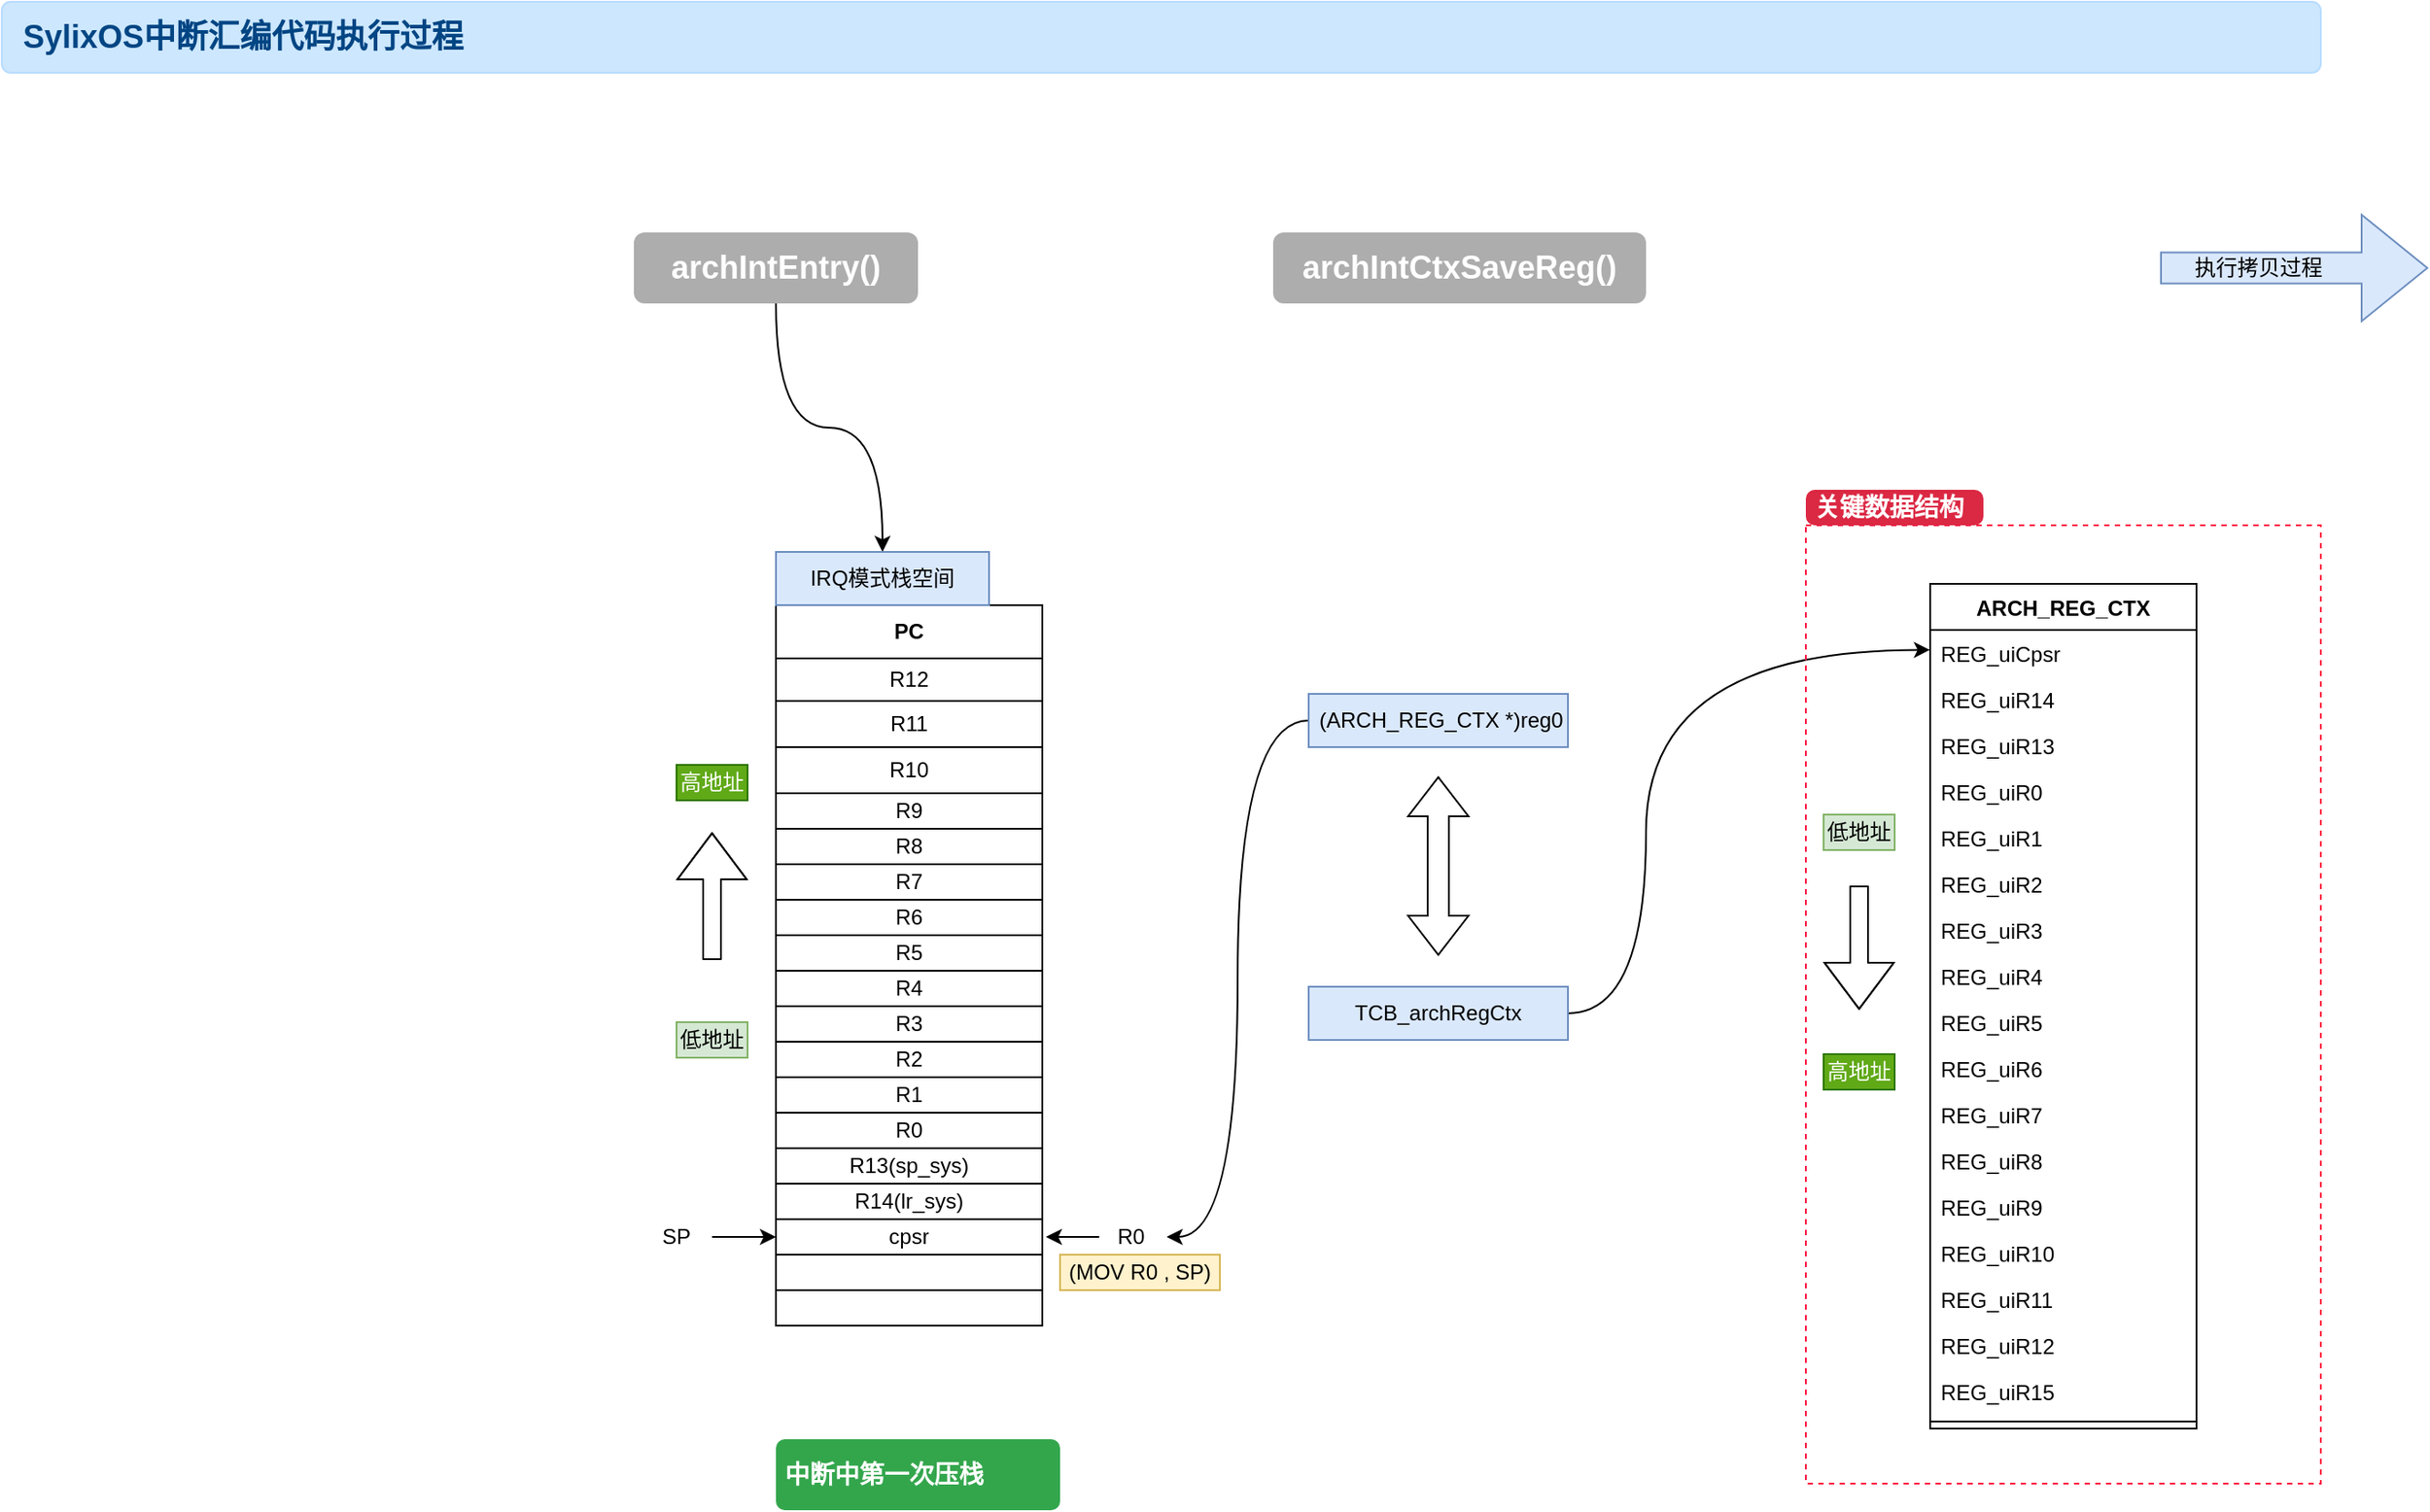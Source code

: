 <mxfile version="14.4.2" type="github">
  <diagram id="C5RBs43oDa-KdzZeNtuy" name="Page-1">
    <mxGraphModel dx="1264" dy="1060" grid="1" gridSize="10" guides="1" tooltips="1" connect="1" arrows="1" fold="1" page="1" pageScale="1" pageWidth="827" pageHeight="1169" background="#ffffff" math="0" shadow="0">
      <root>
        <mxCell id="WIyWlLk6GJQsqaUBKTNV-0" />
        <mxCell id="WIyWlLk6GJQsqaUBKTNV-1" parent="WIyWlLk6GJQsqaUBKTNV-0" />
        <mxCell id="DCcyLNrI30p7s1O6LToq-61" value="" style="edgeStyle=orthogonalEdgeStyle;orthogonalLoop=1;jettySize=auto;html=1;curved=1;" edge="1" parent="WIyWlLk6GJQsqaUBKTNV-1" source="WgdSejzUSwL9TSCPINQa-324" target="DCcyLNrI30p7s1O6LToq-34">
          <mxGeometry relative="1" as="geometry" />
        </mxCell>
        <mxCell id="WgdSejzUSwL9TSCPINQa-324" value="&lt;font color=&quot;#ffffff&quot; style=&quot;font-size: 18px;&quot;&gt;&lt;b style=&quot;font-size: 18px;&quot;&gt;archIntEntry()&lt;/b&gt;&lt;/font&gt;" style="rounded=1;whiteSpace=wrap;html=1;glass=0;sketch=0;align=center;fillColor=#ADADAD;strokeColor=none;fontSize=18;" parent="WIyWlLk6GJQsqaUBKTNV-1" vertex="1">
          <mxGeometry x="370" y="160" width="160" height="40" as="geometry" />
        </mxCell>
        <mxCell id="DCcyLNrI30p7s1O6LToq-62" value="" style="group" vertex="1" connectable="0" parent="WIyWlLk6GJQsqaUBKTNV-1">
          <mxGeometry x="450" y="340" width="150" height="396" as="geometry" />
        </mxCell>
        <mxCell id="PD33SkjgevjiZklMwX0k-0" value="PC" style="shape=table;html=1;whiteSpace=wrap;startSize=30;container=1;collapsible=0;childLayout=tableLayout;fontStyle=1;align=center;" parent="DCcyLNrI30p7s1O6LToq-62" vertex="1">
          <mxGeometry y="30" width="150" height="406" as="geometry" />
        </mxCell>
        <mxCell id="PD33SkjgevjiZklMwX0k-1" value="" style="shape=partialRectangle;html=1;whiteSpace=wrap;collapsible=0;dropTarget=0;pointerEvents=0;fillColor=none;top=0;left=0;bottom=0;right=0;points=[[0,0.5],[1,0.5]];portConstraint=eastwest;" parent="PD33SkjgevjiZklMwX0k-0" vertex="1">
          <mxGeometry y="30" width="150" height="24" as="geometry" />
        </mxCell>
        <mxCell id="PD33SkjgevjiZklMwX0k-2" value="R12" style="shape=partialRectangle;html=1;whiteSpace=wrap;connectable=0;fillColor=none;top=0;left=0;bottom=0;right=0;overflow=hidden;" parent="PD33SkjgevjiZklMwX0k-1" vertex="1">
          <mxGeometry width="150" height="24" as="geometry" />
        </mxCell>
        <mxCell id="PD33SkjgevjiZklMwX0k-5" value="" style="shape=partialRectangle;html=1;whiteSpace=wrap;collapsible=0;dropTarget=0;pointerEvents=0;fillColor=none;top=0;left=0;bottom=0;right=0;points=[[0,0.5],[1,0.5]];portConstraint=eastwest;" parent="PD33SkjgevjiZklMwX0k-0" vertex="1">
          <mxGeometry y="54" width="150" height="26" as="geometry" />
        </mxCell>
        <mxCell id="PD33SkjgevjiZklMwX0k-6" value="&lt;span&gt;R11&lt;/span&gt;" style="shape=partialRectangle;html=1;whiteSpace=wrap;connectable=0;fillColor=none;top=0;left=0;bottom=0;right=0;overflow=hidden;" parent="PD33SkjgevjiZklMwX0k-5" vertex="1">
          <mxGeometry width="150" height="26" as="geometry" />
        </mxCell>
        <mxCell id="DCcyLNrI30p7s1O6LToq-35" value="" style="shape=partialRectangle;html=1;whiteSpace=wrap;collapsible=0;dropTarget=0;pointerEvents=0;fillColor=none;top=0;left=0;bottom=0;right=0;points=[[0,0.5],[1,0.5]];portConstraint=eastwest;" vertex="1" parent="PD33SkjgevjiZklMwX0k-0">
          <mxGeometry y="80" width="150" height="26" as="geometry" />
        </mxCell>
        <mxCell id="DCcyLNrI30p7s1O6LToq-36" value="&lt;span&gt;R10&lt;/span&gt;" style="shape=partialRectangle;html=1;whiteSpace=wrap;connectable=0;fillColor=none;top=0;left=0;bottom=0;right=0;overflow=hidden;" vertex="1" parent="DCcyLNrI30p7s1O6LToq-35">
          <mxGeometry width="150" height="26" as="geometry" />
        </mxCell>
        <mxCell id="PD33SkjgevjiZklMwX0k-9" value="" style="shape=partialRectangle;html=1;whiteSpace=wrap;collapsible=0;dropTarget=0;pointerEvents=0;fillColor=none;top=0;left=0;bottom=0;right=0;points=[[0,0.5],[1,0.5]];portConstraint=eastwest;" parent="PD33SkjgevjiZklMwX0k-0" vertex="1">
          <mxGeometry y="106" width="150" height="20" as="geometry" />
        </mxCell>
        <mxCell id="PD33SkjgevjiZklMwX0k-10" value="R9" style="shape=partialRectangle;html=1;whiteSpace=wrap;connectable=0;fillColor=none;top=0;left=0;bottom=0;right=0;overflow=hidden;" parent="PD33SkjgevjiZklMwX0k-9" vertex="1">
          <mxGeometry width="150" height="20" as="geometry" />
        </mxCell>
        <mxCell id="DCcyLNrI30p7s1O6LToq-37" value="" style="shape=partialRectangle;html=1;whiteSpace=wrap;collapsible=0;dropTarget=0;pointerEvents=0;fillColor=none;top=0;left=0;bottom=0;right=0;points=[[0,0.5],[1,0.5]];portConstraint=eastwest;" vertex="1" parent="PD33SkjgevjiZklMwX0k-0">
          <mxGeometry y="126" width="150" height="20" as="geometry" />
        </mxCell>
        <mxCell id="DCcyLNrI30p7s1O6LToq-38" value="R8" style="shape=partialRectangle;html=1;whiteSpace=wrap;connectable=0;fillColor=none;top=0;left=0;bottom=0;right=0;overflow=hidden;" vertex="1" parent="DCcyLNrI30p7s1O6LToq-37">
          <mxGeometry width="150" height="20" as="geometry" />
        </mxCell>
        <mxCell id="DCcyLNrI30p7s1O6LToq-39" value="" style="shape=partialRectangle;html=1;whiteSpace=wrap;collapsible=0;dropTarget=0;pointerEvents=0;fillColor=none;top=0;left=0;bottom=0;right=0;points=[[0,0.5],[1,0.5]];portConstraint=eastwest;" vertex="1" parent="PD33SkjgevjiZklMwX0k-0">
          <mxGeometry y="146" width="150" height="20" as="geometry" />
        </mxCell>
        <mxCell id="DCcyLNrI30p7s1O6LToq-40" value="R7" style="shape=partialRectangle;html=1;whiteSpace=wrap;connectable=0;fillColor=none;top=0;left=0;bottom=0;right=0;overflow=hidden;" vertex="1" parent="DCcyLNrI30p7s1O6LToq-39">
          <mxGeometry width="150" height="20" as="geometry" />
        </mxCell>
        <mxCell id="DCcyLNrI30p7s1O6LToq-41" value="" style="shape=partialRectangle;html=1;whiteSpace=wrap;collapsible=0;dropTarget=0;pointerEvents=0;fillColor=none;top=0;left=0;bottom=0;right=0;points=[[0,0.5],[1,0.5]];portConstraint=eastwest;" vertex="1" parent="PD33SkjgevjiZklMwX0k-0">
          <mxGeometry y="166" width="150" height="20" as="geometry" />
        </mxCell>
        <mxCell id="DCcyLNrI30p7s1O6LToq-42" value="R6" style="shape=partialRectangle;html=1;whiteSpace=wrap;connectable=0;fillColor=none;top=0;left=0;bottom=0;right=0;overflow=hidden;" vertex="1" parent="DCcyLNrI30p7s1O6LToq-41">
          <mxGeometry width="150" height="20" as="geometry" />
        </mxCell>
        <mxCell id="DCcyLNrI30p7s1O6LToq-43" value="" style="shape=partialRectangle;html=1;whiteSpace=wrap;collapsible=0;dropTarget=0;pointerEvents=0;fillColor=none;top=0;left=0;bottom=0;right=0;points=[[0,0.5],[1,0.5]];portConstraint=eastwest;" vertex="1" parent="PD33SkjgevjiZklMwX0k-0">
          <mxGeometry y="186" width="150" height="20" as="geometry" />
        </mxCell>
        <mxCell id="DCcyLNrI30p7s1O6LToq-44" value="R5" style="shape=partialRectangle;html=1;whiteSpace=wrap;connectable=0;fillColor=none;top=0;left=0;bottom=0;right=0;overflow=hidden;" vertex="1" parent="DCcyLNrI30p7s1O6LToq-43">
          <mxGeometry width="150" height="20" as="geometry" />
        </mxCell>
        <mxCell id="DCcyLNrI30p7s1O6LToq-45" value="" style="shape=partialRectangle;html=1;whiteSpace=wrap;collapsible=0;dropTarget=0;pointerEvents=0;fillColor=none;top=0;left=0;bottom=0;right=0;points=[[0,0.5],[1,0.5]];portConstraint=eastwest;" vertex="1" parent="PD33SkjgevjiZklMwX0k-0">
          <mxGeometry y="206" width="150" height="20" as="geometry" />
        </mxCell>
        <mxCell id="DCcyLNrI30p7s1O6LToq-46" value="R4" style="shape=partialRectangle;html=1;whiteSpace=wrap;connectable=0;fillColor=none;top=0;left=0;bottom=0;right=0;overflow=hidden;" vertex="1" parent="DCcyLNrI30p7s1O6LToq-45">
          <mxGeometry width="150" height="20" as="geometry" />
        </mxCell>
        <mxCell id="DCcyLNrI30p7s1O6LToq-47" value="" style="shape=partialRectangle;html=1;whiteSpace=wrap;collapsible=0;dropTarget=0;pointerEvents=0;fillColor=none;top=0;left=0;bottom=0;right=0;points=[[0,0.5],[1,0.5]];portConstraint=eastwest;" vertex="1" parent="PD33SkjgevjiZklMwX0k-0">
          <mxGeometry y="226" width="150" height="20" as="geometry" />
        </mxCell>
        <mxCell id="DCcyLNrI30p7s1O6LToq-48" value="R3" style="shape=partialRectangle;html=1;whiteSpace=wrap;connectable=0;fillColor=none;top=0;left=0;bottom=0;right=0;overflow=hidden;" vertex="1" parent="DCcyLNrI30p7s1O6LToq-47">
          <mxGeometry width="150" height="20" as="geometry" />
        </mxCell>
        <mxCell id="DCcyLNrI30p7s1O6LToq-49" value="" style="shape=partialRectangle;html=1;whiteSpace=wrap;collapsible=0;dropTarget=0;pointerEvents=0;fillColor=none;top=0;left=0;bottom=0;right=0;points=[[0,0.5],[1,0.5]];portConstraint=eastwest;" vertex="1" parent="PD33SkjgevjiZklMwX0k-0">
          <mxGeometry y="246" width="150" height="20" as="geometry" />
        </mxCell>
        <mxCell id="DCcyLNrI30p7s1O6LToq-50" value="R2" style="shape=partialRectangle;html=1;whiteSpace=wrap;connectable=0;fillColor=none;top=0;left=0;bottom=0;right=0;overflow=hidden;" vertex="1" parent="DCcyLNrI30p7s1O6LToq-49">
          <mxGeometry width="150" height="20" as="geometry" />
        </mxCell>
        <mxCell id="DCcyLNrI30p7s1O6LToq-51" value="" style="shape=partialRectangle;html=1;whiteSpace=wrap;collapsible=0;dropTarget=0;pointerEvents=0;fillColor=none;top=0;left=0;bottom=0;right=0;points=[[0,0.5],[1,0.5]];portConstraint=eastwest;" vertex="1" parent="PD33SkjgevjiZklMwX0k-0">
          <mxGeometry y="266" width="150" height="20" as="geometry" />
        </mxCell>
        <mxCell id="DCcyLNrI30p7s1O6LToq-52" value="R1" style="shape=partialRectangle;html=1;whiteSpace=wrap;connectable=0;fillColor=none;top=0;left=0;bottom=0;right=0;overflow=hidden;" vertex="1" parent="DCcyLNrI30p7s1O6LToq-51">
          <mxGeometry width="150" height="20" as="geometry" />
        </mxCell>
        <mxCell id="DCcyLNrI30p7s1O6LToq-53" value="" style="shape=partialRectangle;html=1;whiteSpace=wrap;collapsible=0;dropTarget=0;pointerEvents=0;fillColor=none;top=0;left=0;bottom=0;right=0;points=[[0,0.5],[1,0.5]];portConstraint=eastwest;" vertex="1" parent="PD33SkjgevjiZklMwX0k-0">
          <mxGeometry y="286" width="150" height="20" as="geometry" />
        </mxCell>
        <mxCell id="DCcyLNrI30p7s1O6LToq-54" value="R0" style="shape=partialRectangle;html=1;whiteSpace=wrap;connectable=0;fillColor=none;top=0;left=0;bottom=0;right=0;overflow=hidden;" vertex="1" parent="DCcyLNrI30p7s1O6LToq-53">
          <mxGeometry width="150" height="20" as="geometry" />
        </mxCell>
        <mxCell id="DCcyLNrI30p7s1O6LToq-55" value="" style="shape=partialRectangle;html=1;whiteSpace=wrap;collapsible=0;dropTarget=0;pointerEvents=0;fillColor=none;top=0;left=0;bottom=0;right=0;points=[[0,0.5],[1,0.5]];portConstraint=eastwest;" vertex="1" parent="PD33SkjgevjiZklMwX0k-0">
          <mxGeometry y="306" width="150" height="20" as="geometry" />
        </mxCell>
        <mxCell id="DCcyLNrI30p7s1O6LToq-56" value="R13(sp_sys)" style="shape=partialRectangle;html=1;whiteSpace=wrap;connectable=0;fillColor=none;top=0;left=0;bottom=0;right=0;overflow=hidden;" vertex="1" parent="DCcyLNrI30p7s1O6LToq-55">
          <mxGeometry width="150" height="20" as="geometry" />
        </mxCell>
        <mxCell id="DCcyLNrI30p7s1O6LToq-57" value="" style="shape=partialRectangle;html=1;whiteSpace=wrap;collapsible=0;dropTarget=0;pointerEvents=0;fillColor=none;top=0;left=0;bottom=0;right=0;points=[[0,0.5],[1,0.5]];portConstraint=eastwest;" vertex="1" parent="PD33SkjgevjiZklMwX0k-0">
          <mxGeometry y="326" width="150" height="20" as="geometry" />
        </mxCell>
        <mxCell id="DCcyLNrI30p7s1O6LToq-58" value="R14(lr_sys)" style="shape=partialRectangle;html=1;whiteSpace=wrap;connectable=0;fillColor=none;top=0;left=0;bottom=0;right=0;overflow=hidden;" vertex="1" parent="DCcyLNrI30p7s1O6LToq-57">
          <mxGeometry width="150" height="20" as="geometry" />
        </mxCell>
        <mxCell id="DCcyLNrI30p7s1O6LToq-59" value="" style="shape=partialRectangle;html=1;whiteSpace=wrap;collapsible=0;dropTarget=0;pointerEvents=0;fillColor=none;top=0;left=0;bottom=0;right=0;points=[[0,0.5],[1,0.5]];portConstraint=eastwest;" vertex="1" parent="PD33SkjgevjiZklMwX0k-0">
          <mxGeometry y="346" width="150" height="20" as="geometry" />
        </mxCell>
        <mxCell id="DCcyLNrI30p7s1O6LToq-60" value="cpsr" style="shape=partialRectangle;html=1;whiteSpace=wrap;connectable=0;fillColor=none;top=0;left=0;bottom=0;right=0;overflow=hidden;" vertex="1" parent="DCcyLNrI30p7s1O6LToq-59">
          <mxGeometry width="150" height="20" as="geometry" />
        </mxCell>
        <mxCell id="DCcyLNrI30p7s1O6LToq-63" value="" style="shape=partialRectangle;html=1;whiteSpace=wrap;collapsible=0;dropTarget=0;pointerEvents=0;fillColor=none;top=0;left=0;bottom=0;right=0;points=[[0,0.5],[1,0.5]];portConstraint=eastwest;" vertex="1" parent="PD33SkjgevjiZklMwX0k-0">
          <mxGeometry y="366" width="150" height="20" as="geometry" />
        </mxCell>
        <mxCell id="DCcyLNrI30p7s1O6LToq-64" value="" style="shape=partialRectangle;html=1;whiteSpace=wrap;connectable=0;fillColor=none;top=0;left=0;bottom=0;right=0;overflow=hidden;" vertex="1" parent="DCcyLNrI30p7s1O6LToq-63">
          <mxGeometry width="150" height="20" as="geometry" />
        </mxCell>
        <mxCell id="DCcyLNrI30p7s1O6LToq-65" value="" style="shape=partialRectangle;html=1;whiteSpace=wrap;collapsible=0;dropTarget=0;pointerEvents=0;fillColor=none;top=0;left=0;bottom=0;right=0;points=[[0,0.5],[1,0.5]];portConstraint=eastwest;" vertex="1" parent="PD33SkjgevjiZklMwX0k-0">
          <mxGeometry y="386" width="150" height="20" as="geometry" />
        </mxCell>
        <mxCell id="DCcyLNrI30p7s1O6LToq-66" value="" style="shape=partialRectangle;html=1;whiteSpace=wrap;connectable=0;fillColor=none;top=0;left=0;bottom=0;right=0;overflow=hidden;" vertex="1" parent="DCcyLNrI30p7s1O6LToq-65">
          <mxGeometry width="150" height="20" as="geometry" />
        </mxCell>
        <mxCell id="DCcyLNrI30p7s1O6LToq-34" value="IRQ模式栈空间" style="rounded=0;whiteSpace=wrap;html=1;fillColor=#dae8fc;strokeColor=#6c8ebf;" vertex="1" parent="DCcyLNrI30p7s1O6LToq-62">
          <mxGeometry width="120" height="30" as="geometry" />
        </mxCell>
        <mxCell id="DCcyLNrI30p7s1O6LToq-72" value="" style="shape=flexArrow;endArrow=classic;html=1;endWidth=28;endSize=8.33;" edge="1" parent="WIyWlLk6GJQsqaUBKTNV-1">
          <mxGeometry width="50" height="50" relative="1" as="geometry">
            <mxPoint x="414" y="570" as="sourcePoint" />
            <mxPoint x="414" y="498" as="targetPoint" />
            <Array as="points">
              <mxPoint x="414" y="560" />
            </Array>
          </mxGeometry>
        </mxCell>
        <mxCell id="DCcyLNrI30p7s1O6LToq-73" value="低地址" style="text;html=1;strokeColor=#82b366;fillColor=#d5e8d4;align=center;verticalAlign=middle;whiteSpace=wrap;rounded=0;" vertex="1" parent="WIyWlLk6GJQsqaUBKTNV-1">
          <mxGeometry x="394" y="605" width="40" height="20" as="geometry" />
        </mxCell>
        <mxCell id="DCcyLNrI30p7s1O6LToq-74" value="高地址" style="text;html=1;strokeColor=#2D7600;fillColor=#60a917;align=center;verticalAlign=middle;whiteSpace=wrap;rounded=0;fontColor=#ffffff;" vertex="1" parent="WIyWlLk6GJQsqaUBKTNV-1">
          <mxGeometry x="394" y="460" width="40" height="20" as="geometry" />
        </mxCell>
        <mxCell id="DCcyLNrI30p7s1O6LToq-75" value="中断中第一次压栈" style="html=1;shadow=0;dashed=0;shape=mxgraph.bootstrap.rrect;rSize=5;strokeColor=none;strokeWidth=1;fillColor=#33A64C;fontColor=#FFFFFF;whiteSpace=wrap;align=left;verticalAlign=middle;spacingLeft=0;fontStyle=1;fontSize=14;spacing=5;" vertex="1" parent="WIyWlLk6GJQsqaUBKTNV-1">
          <mxGeometry x="450" y="840" width="160" height="40" as="geometry" />
        </mxCell>
        <mxCell id="DCcyLNrI30p7s1O6LToq-81" style="edgeStyle=orthogonalEdgeStyle;curved=1;orthogonalLoop=1;jettySize=auto;html=1;entryX=0;entryY=0.5;entryDx=0;entryDy=0;" edge="1" parent="WIyWlLk6GJQsqaUBKTNV-1" source="DCcyLNrI30p7s1O6LToq-80" target="DCcyLNrI30p7s1O6LToq-59">
          <mxGeometry relative="1" as="geometry" />
        </mxCell>
        <mxCell id="DCcyLNrI30p7s1O6LToq-80" value="SP" style="text;html=1;strokeColor=none;fillColor=none;align=center;verticalAlign=middle;whiteSpace=wrap;rounded=0;" vertex="1" parent="WIyWlLk6GJQsqaUBKTNV-1">
          <mxGeometry x="374" y="716" width="40" height="20" as="geometry" />
        </mxCell>
        <mxCell id="DCcyLNrI30p7s1O6LToq-83" style="edgeStyle=orthogonalEdgeStyle;curved=1;orthogonalLoop=1;jettySize=auto;html=1;exitX=0;exitY=0.5;exitDx=0;exitDy=0;" edge="1" parent="WIyWlLk6GJQsqaUBKTNV-1">
          <mxGeometry relative="1" as="geometry">
            <mxPoint x="602" y="726" as="targetPoint" />
            <mxPoint x="632" y="726" as="sourcePoint" />
          </mxGeometry>
        </mxCell>
        <mxCell id="DCcyLNrI30p7s1O6LToq-82" value="R0" style="text;html=1;strokeColor=none;fillColor=none;align=center;verticalAlign=middle;whiteSpace=wrap;rounded=0;" vertex="1" parent="WIyWlLk6GJQsqaUBKTNV-1">
          <mxGeometry x="630" y="716" width="40" height="20" as="geometry" />
        </mxCell>
        <mxCell id="DCcyLNrI30p7s1O6LToq-84" value="(MOV R0 , SP)" style="text;html=1;strokeColor=#d6b656;fillColor=#fff2cc;align=center;verticalAlign=middle;whiteSpace=wrap;rounded=0;" vertex="1" parent="WIyWlLk6GJQsqaUBKTNV-1">
          <mxGeometry x="610" y="736" width="90" height="20" as="geometry" />
        </mxCell>
        <mxCell id="DCcyLNrI30p7s1O6LToq-89" value="SylixOS中断汇编代码执行过程" style="html=1;shadow=0;dashed=0;shape=mxgraph.bootstrap.rrect;rSize=5;strokeColor=#B8DCFE;strokeWidth=1;fillColor=#CCE7FE;fontColor=#004583;whiteSpace=wrap;align=left;verticalAlign=middle;spacingLeft=10;fontSize=18;fontStyle=1" vertex="1" parent="WIyWlLk6GJQsqaUBKTNV-1">
          <mxGeometry x="14" y="30" width="1306" height="40" as="geometry" />
        </mxCell>
        <mxCell id="DCcyLNrI30p7s1O6LToq-91" value="&lt;font color=&quot;#ffffff&quot; style=&quot;font-size: 18px;&quot;&gt;&lt;b style=&quot;font-size: 18px;&quot;&gt;archIntCtxSaveReg()&lt;/b&gt;&lt;/font&gt;" style="rounded=1;whiteSpace=wrap;html=1;glass=0;sketch=0;align=center;fillColor=#ADADAD;strokeColor=none;fontSize=18;" vertex="1" parent="WIyWlLk6GJQsqaUBKTNV-1">
          <mxGeometry x="730" y="160" width="210" height="40" as="geometry" />
        </mxCell>
        <mxCell id="DCcyLNrI30p7s1O6LToq-102" style="edgeStyle=orthogonalEdgeStyle;curved=1;orthogonalLoop=1;jettySize=auto;html=1;entryX=1;entryY=0.5;entryDx=0;entryDy=0;fontSize=18;" edge="1" parent="WIyWlLk6GJQsqaUBKTNV-1" source="DCcyLNrI30p7s1O6LToq-93" target="DCcyLNrI30p7s1O6LToq-82">
          <mxGeometry relative="1" as="geometry" />
        </mxCell>
        <mxCell id="DCcyLNrI30p7s1O6LToq-93" value="&lt;span style=&quot;font-family: &amp;#34;helvetica&amp;#34; ; text-align: left&quot;&gt;&amp;nbsp;&lt;/span&gt;&lt;span style=&quot;font-family: &amp;#34;helvetica&amp;#34; ; text-align: left&quot;&gt;(ARCH_REG_CTX *)reg0&lt;/span&gt;" style="rounded=0;whiteSpace=wrap;html=1;fillColor=#dae8fc;strokeColor=#6c8ebf;" vertex="1" parent="WIyWlLk6GJQsqaUBKTNV-1">
          <mxGeometry x="750" y="420" width="146" height="30" as="geometry" />
        </mxCell>
        <mxCell id="DCcyLNrI30p7s1O6LToq-108" style="edgeStyle=orthogonalEdgeStyle;curved=1;orthogonalLoop=1;jettySize=auto;html=1;entryX=0.241;entryY=0.13;entryDx=0;entryDy=0;entryPerimeter=0;fontSize=18;" edge="1" parent="WIyWlLk6GJQsqaUBKTNV-1" source="DCcyLNrI30p7s1O6LToq-95" target="WgdSejzUSwL9TSCPINQa-338">
          <mxGeometry relative="1" as="geometry">
            <Array as="points">
              <mxPoint x="940" y="600" />
              <mxPoint x="940" y="395" />
            </Array>
          </mxGeometry>
        </mxCell>
        <mxCell id="DCcyLNrI30p7s1O6LToq-95" value="&lt;span style=&quot;text-align: left&quot;&gt;TCB_archRegCtx&lt;/span&gt;" style="rounded=0;whiteSpace=wrap;html=1;fillColor=#dae8fc;strokeColor=#6c8ebf;" vertex="1" parent="WIyWlLk6GJQsqaUBKTNV-1">
          <mxGeometry x="750" y="585" width="146" height="30" as="geometry" />
        </mxCell>
        <mxCell id="DCcyLNrI30p7s1O6LToq-98" value="" style="group" vertex="1" connectable="0" parent="WIyWlLk6GJQsqaUBKTNV-1">
          <mxGeometry x="1230" y="150" width="150" height="60" as="geometry" />
        </mxCell>
        <mxCell id="DCcyLNrI30p7s1O6LToq-85" value="" style="html=1;shadow=0;dashed=0;align=center;verticalAlign=middle;shape=mxgraph.arrows2.arrow;dy=0.71;dx=37;notch=0;fillColor=#dae8fc;strokeColor=#6c8ebf;" vertex="1" parent="DCcyLNrI30p7s1O6LToq-98">
          <mxGeometry width="150" height="60" as="geometry" />
        </mxCell>
        <mxCell id="DCcyLNrI30p7s1O6LToq-97" value="执行拷贝过程" style="text;html=1;strokeColor=none;fillColor=none;align=center;verticalAlign=middle;whiteSpace=wrap;rounded=0;" vertex="1" parent="DCcyLNrI30p7s1O6LToq-98">
          <mxGeometry y="22" width="110" height="15" as="geometry" />
        </mxCell>
        <mxCell id="DCcyLNrI30p7s1O6LToq-101" value="" style="group" vertex="1" connectable="0" parent="WIyWlLk6GJQsqaUBKTNV-1">
          <mxGeometry x="1030" y="305" width="290" height="560" as="geometry" />
        </mxCell>
        <mxCell id="DCcyLNrI30p7s1O6LToq-0" value="ARCH_REG_CTX" style="swimlane;fontStyle=1;align=center;verticalAlign=top;childLayout=stackLayout;horizontal=1;startSize=26;horizontalStack=0;resizeParent=1;resizeParentMax=0;resizeLast=0;collapsible=1;marginBottom=0;" vertex="1" parent="DCcyLNrI30p7s1O6LToq-101">
          <mxGeometry x="70" y="53" width="150" height="476" as="geometry" />
        </mxCell>
        <mxCell id="DCcyLNrI30p7s1O6LToq-1" value="REG_uiCpsr" style="text;strokeColor=none;fillColor=none;align=left;verticalAlign=top;spacingLeft=4;spacingRight=4;overflow=hidden;rotatable=0;points=[[0,0.5],[1,0.5]];portConstraint=eastwest;" vertex="1" parent="DCcyLNrI30p7s1O6LToq-0">
          <mxGeometry y="26" width="150" height="26" as="geometry" />
        </mxCell>
        <mxCell id="DCcyLNrI30p7s1O6LToq-6" value="REG_uiR14" style="text;strokeColor=none;fillColor=none;align=left;verticalAlign=top;spacingLeft=4;spacingRight=4;overflow=hidden;rotatable=0;points=[[0,0.5],[1,0.5]];portConstraint=eastwest;" vertex="1" parent="DCcyLNrI30p7s1O6LToq-0">
          <mxGeometry y="52" width="150" height="26" as="geometry" />
        </mxCell>
        <mxCell id="DCcyLNrI30p7s1O6LToq-8" value="REG_uiR13" style="text;strokeColor=none;fillColor=none;align=left;verticalAlign=top;spacingLeft=4;spacingRight=4;overflow=hidden;rotatable=0;points=[[0,0.5],[1,0.5]];portConstraint=eastwest;" vertex="1" parent="DCcyLNrI30p7s1O6LToq-0">
          <mxGeometry y="78" width="150" height="26" as="geometry" />
        </mxCell>
        <mxCell id="DCcyLNrI30p7s1O6LToq-9" value="REG_uiR0" style="text;strokeColor=none;fillColor=none;align=left;verticalAlign=top;spacingLeft=4;spacingRight=4;overflow=hidden;rotatable=0;points=[[0,0.5],[1,0.5]];portConstraint=eastwest;" vertex="1" parent="DCcyLNrI30p7s1O6LToq-0">
          <mxGeometry y="104" width="150" height="26" as="geometry" />
        </mxCell>
        <mxCell id="DCcyLNrI30p7s1O6LToq-10" value="REG_uiR1" style="text;strokeColor=none;fillColor=none;align=left;verticalAlign=top;spacingLeft=4;spacingRight=4;overflow=hidden;rotatable=0;points=[[0,0.5],[1,0.5]];portConstraint=eastwest;" vertex="1" parent="DCcyLNrI30p7s1O6LToq-0">
          <mxGeometry y="130" width="150" height="26" as="geometry" />
        </mxCell>
        <mxCell id="DCcyLNrI30p7s1O6LToq-11" value="REG_uiR2" style="text;strokeColor=none;fillColor=none;align=left;verticalAlign=top;spacingLeft=4;spacingRight=4;overflow=hidden;rotatable=0;points=[[0,0.5],[1,0.5]];portConstraint=eastwest;" vertex="1" parent="DCcyLNrI30p7s1O6LToq-0">
          <mxGeometry y="156" width="150" height="26" as="geometry" />
        </mxCell>
        <mxCell id="DCcyLNrI30p7s1O6LToq-12" value="REG_uiR3" style="text;strokeColor=none;fillColor=none;align=left;verticalAlign=top;spacingLeft=4;spacingRight=4;overflow=hidden;rotatable=0;points=[[0,0.5],[1,0.5]];portConstraint=eastwest;" vertex="1" parent="DCcyLNrI30p7s1O6LToq-0">
          <mxGeometry y="182" width="150" height="26" as="geometry" />
        </mxCell>
        <mxCell id="DCcyLNrI30p7s1O6LToq-14" value="REG_uiR4" style="text;strokeColor=none;fillColor=none;align=left;verticalAlign=top;spacingLeft=4;spacingRight=4;overflow=hidden;rotatable=0;points=[[0,0.5],[1,0.5]];portConstraint=eastwest;" vertex="1" parent="DCcyLNrI30p7s1O6LToq-0">
          <mxGeometry y="208" width="150" height="26" as="geometry" />
        </mxCell>
        <mxCell id="DCcyLNrI30p7s1O6LToq-15" value="REG_uiR5" style="text;strokeColor=none;fillColor=none;align=left;verticalAlign=top;spacingLeft=4;spacingRight=4;overflow=hidden;rotatable=0;points=[[0,0.5],[1,0.5]];portConstraint=eastwest;" vertex="1" parent="DCcyLNrI30p7s1O6LToq-0">
          <mxGeometry y="234" width="150" height="26" as="geometry" />
        </mxCell>
        <mxCell id="DCcyLNrI30p7s1O6LToq-16" value="REG_uiR6" style="text;strokeColor=none;fillColor=none;align=left;verticalAlign=top;spacingLeft=4;spacingRight=4;overflow=hidden;rotatable=0;points=[[0,0.5],[1,0.5]];portConstraint=eastwest;" vertex="1" parent="DCcyLNrI30p7s1O6LToq-0">
          <mxGeometry y="260" width="150" height="26" as="geometry" />
        </mxCell>
        <mxCell id="DCcyLNrI30p7s1O6LToq-17" value="REG_uiR7" style="text;strokeColor=none;fillColor=none;align=left;verticalAlign=top;spacingLeft=4;spacingRight=4;overflow=hidden;rotatable=0;points=[[0,0.5],[1,0.5]];portConstraint=eastwest;" vertex="1" parent="DCcyLNrI30p7s1O6LToq-0">
          <mxGeometry y="286" width="150" height="26" as="geometry" />
        </mxCell>
        <mxCell id="DCcyLNrI30p7s1O6LToq-18" value="REG_uiR8" style="text;strokeColor=none;fillColor=none;align=left;verticalAlign=top;spacingLeft=4;spacingRight=4;overflow=hidden;rotatable=0;points=[[0,0.5],[1,0.5]];portConstraint=eastwest;" vertex="1" parent="DCcyLNrI30p7s1O6LToq-0">
          <mxGeometry y="312" width="150" height="26" as="geometry" />
        </mxCell>
        <mxCell id="DCcyLNrI30p7s1O6LToq-19" value="REG_uiR9" style="text;strokeColor=none;fillColor=none;align=left;verticalAlign=top;spacingLeft=4;spacingRight=4;overflow=hidden;rotatable=0;points=[[0,0.5],[1,0.5]];portConstraint=eastwest;" vertex="1" parent="DCcyLNrI30p7s1O6LToq-0">
          <mxGeometry y="338" width="150" height="26" as="geometry" />
        </mxCell>
        <mxCell id="DCcyLNrI30p7s1O6LToq-20" value="REG_uiR10" style="text;strokeColor=none;fillColor=none;align=left;verticalAlign=top;spacingLeft=4;spacingRight=4;overflow=hidden;rotatable=0;points=[[0,0.5],[1,0.5]];portConstraint=eastwest;" vertex="1" parent="DCcyLNrI30p7s1O6LToq-0">
          <mxGeometry y="364" width="150" height="26" as="geometry" />
        </mxCell>
        <mxCell id="DCcyLNrI30p7s1O6LToq-21" value="REG_uiR11" style="text;strokeColor=none;fillColor=none;align=left;verticalAlign=top;spacingLeft=4;spacingRight=4;overflow=hidden;rotatable=0;points=[[0,0.5],[1,0.5]];portConstraint=eastwest;" vertex="1" parent="DCcyLNrI30p7s1O6LToq-0">
          <mxGeometry y="390" width="150" height="26" as="geometry" />
        </mxCell>
        <mxCell id="DCcyLNrI30p7s1O6LToq-22" value="REG_uiR12" style="text;strokeColor=none;fillColor=none;align=left;verticalAlign=top;spacingLeft=4;spacingRight=4;overflow=hidden;rotatable=0;points=[[0,0.5],[1,0.5]];portConstraint=eastwest;" vertex="1" parent="DCcyLNrI30p7s1O6LToq-0">
          <mxGeometry y="416" width="150" height="26" as="geometry" />
        </mxCell>
        <mxCell id="DCcyLNrI30p7s1O6LToq-23" value="REG_uiR15" style="text;strokeColor=none;fillColor=none;align=left;verticalAlign=top;spacingLeft=4;spacingRight=4;overflow=hidden;rotatable=0;points=[[0,0.5],[1,0.5]];portConstraint=eastwest;" vertex="1" parent="DCcyLNrI30p7s1O6LToq-0">
          <mxGeometry y="442" width="150" height="26" as="geometry" />
        </mxCell>
        <mxCell id="DCcyLNrI30p7s1O6LToq-2" value="" style="line;strokeWidth=1;fillColor=none;align=left;verticalAlign=middle;spacingTop=-1;spacingLeft=3;spacingRight=3;rotatable=0;labelPosition=right;points=[];portConstraint=eastwest;" vertex="1" parent="DCcyLNrI30p7s1O6LToq-0">
          <mxGeometry y="468" width="150" height="8" as="geometry" />
        </mxCell>
        <mxCell id="DCcyLNrI30p7s1O6LToq-67" value="" style="shape=flexArrow;endArrow=classic;html=1;endWidth=28;endSize=8.33;" edge="1" parent="DCcyLNrI30p7s1O6LToq-101">
          <mxGeometry width="50" height="50" relative="1" as="geometry">
            <mxPoint x="30" y="223" as="sourcePoint" />
            <mxPoint x="30" y="293" as="targetPoint" />
            <Array as="points">
              <mxPoint x="30" y="263" />
            </Array>
          </mxGeometry>
        </mxCell>
        <mxCell id="DCcyLNrI30p7s1O6LToq-68" value="低地址" style="text;html=1;strokeColor=#82b366;fillColor=#d5e8d4;align=center;verticalAlign=middle;whiteSpace=wrap;rounded=0;" vertex="1" parent="DCcyLNrI30p7s1O6LToq-101">
          <mxGeometry x="10" y="183" width="40" height="20" as="geometry" />
        </mxCell>
        <mxCell id="DCcyLNrI30p7s1O6LToq-69" value="高地址" style="text;html=1;strokeColor=#2D7600;fillColor=#60a917;align=center;verticalAlign=middle;whiteSpace=wrap;rounded=0;fontColor=#ffffff;" vertex="1" parent="DCcyLNrI30p7s1O6LToq-101">
          <mxGeometry x="10" y="318" width="40" height="20" as="geometry" />
        </mxCell>
        <mxCell id="DCcyLNrI30p7s1O6LToq-100" value="" style="group" vertex="1" connectable="0" parent="DCcyLNrI30p7s1O6LToq-101">
          <mxGeometry width="290" height="560" as="geometry" />
        </mxCell>
        <mxCell id="WgdSejzUSwL9TSCPINQa-338" value="" style="whiteSpace=wrap;html=1;rounded=0;glass=0;labelBackgroundColor=none;sketch=0;gradientColor=none;fontSize=12;fontColor=#000000;align=left;dashed=1;fillColor=none;strokeColor=#FF1241;" parent="DCcyLNrI30p7s1O6LToq-100" vertex="1">
          <mxGeometry y="20" width="290" height="540" as="geometry" />
        </mxCell>
        <mxCell id="DCcyLNrI30p7s1O6LToq-88" value="关键数据结构" style="html=1;shadow=0;dashed=0;shape=mxgraph.bootstrap.rrect;rSize=5;strokeColor=none;strokeWidth=1;fillColor=#DB2843;fontColor=#FFFFFF;whiteSpace=wrap;align=left;verticalAlign=middle;spacingLeft=0;fontStyle=1;fontSize=14;spacing=5;" vertex="1" parent="DCcyLNrI30p7s1O6LToq-100">
          <mxGeometry width="100" height="20" as="geometry" />
        </mxCell>
        <mxCell id="DCcyLNrI30p7s1O6LToq-105" value="" style="html=1;shadow=0;dashed=0;align=center;verticalAlign=middle;shape=mxgraph.arrows2.twoWayArrow;dy=0.65;dx=22;fontSize=18;rotation=90;" vertex="1" parent="WIyWlLk6GJQsqaUBKTNV-1">
          <mxGeometry x="773" y="500" width="100" height="34" as="geometry" />
        </mxCell>
      </root>
    </mxGraphModel>
  </diagram>
</mxfile>
